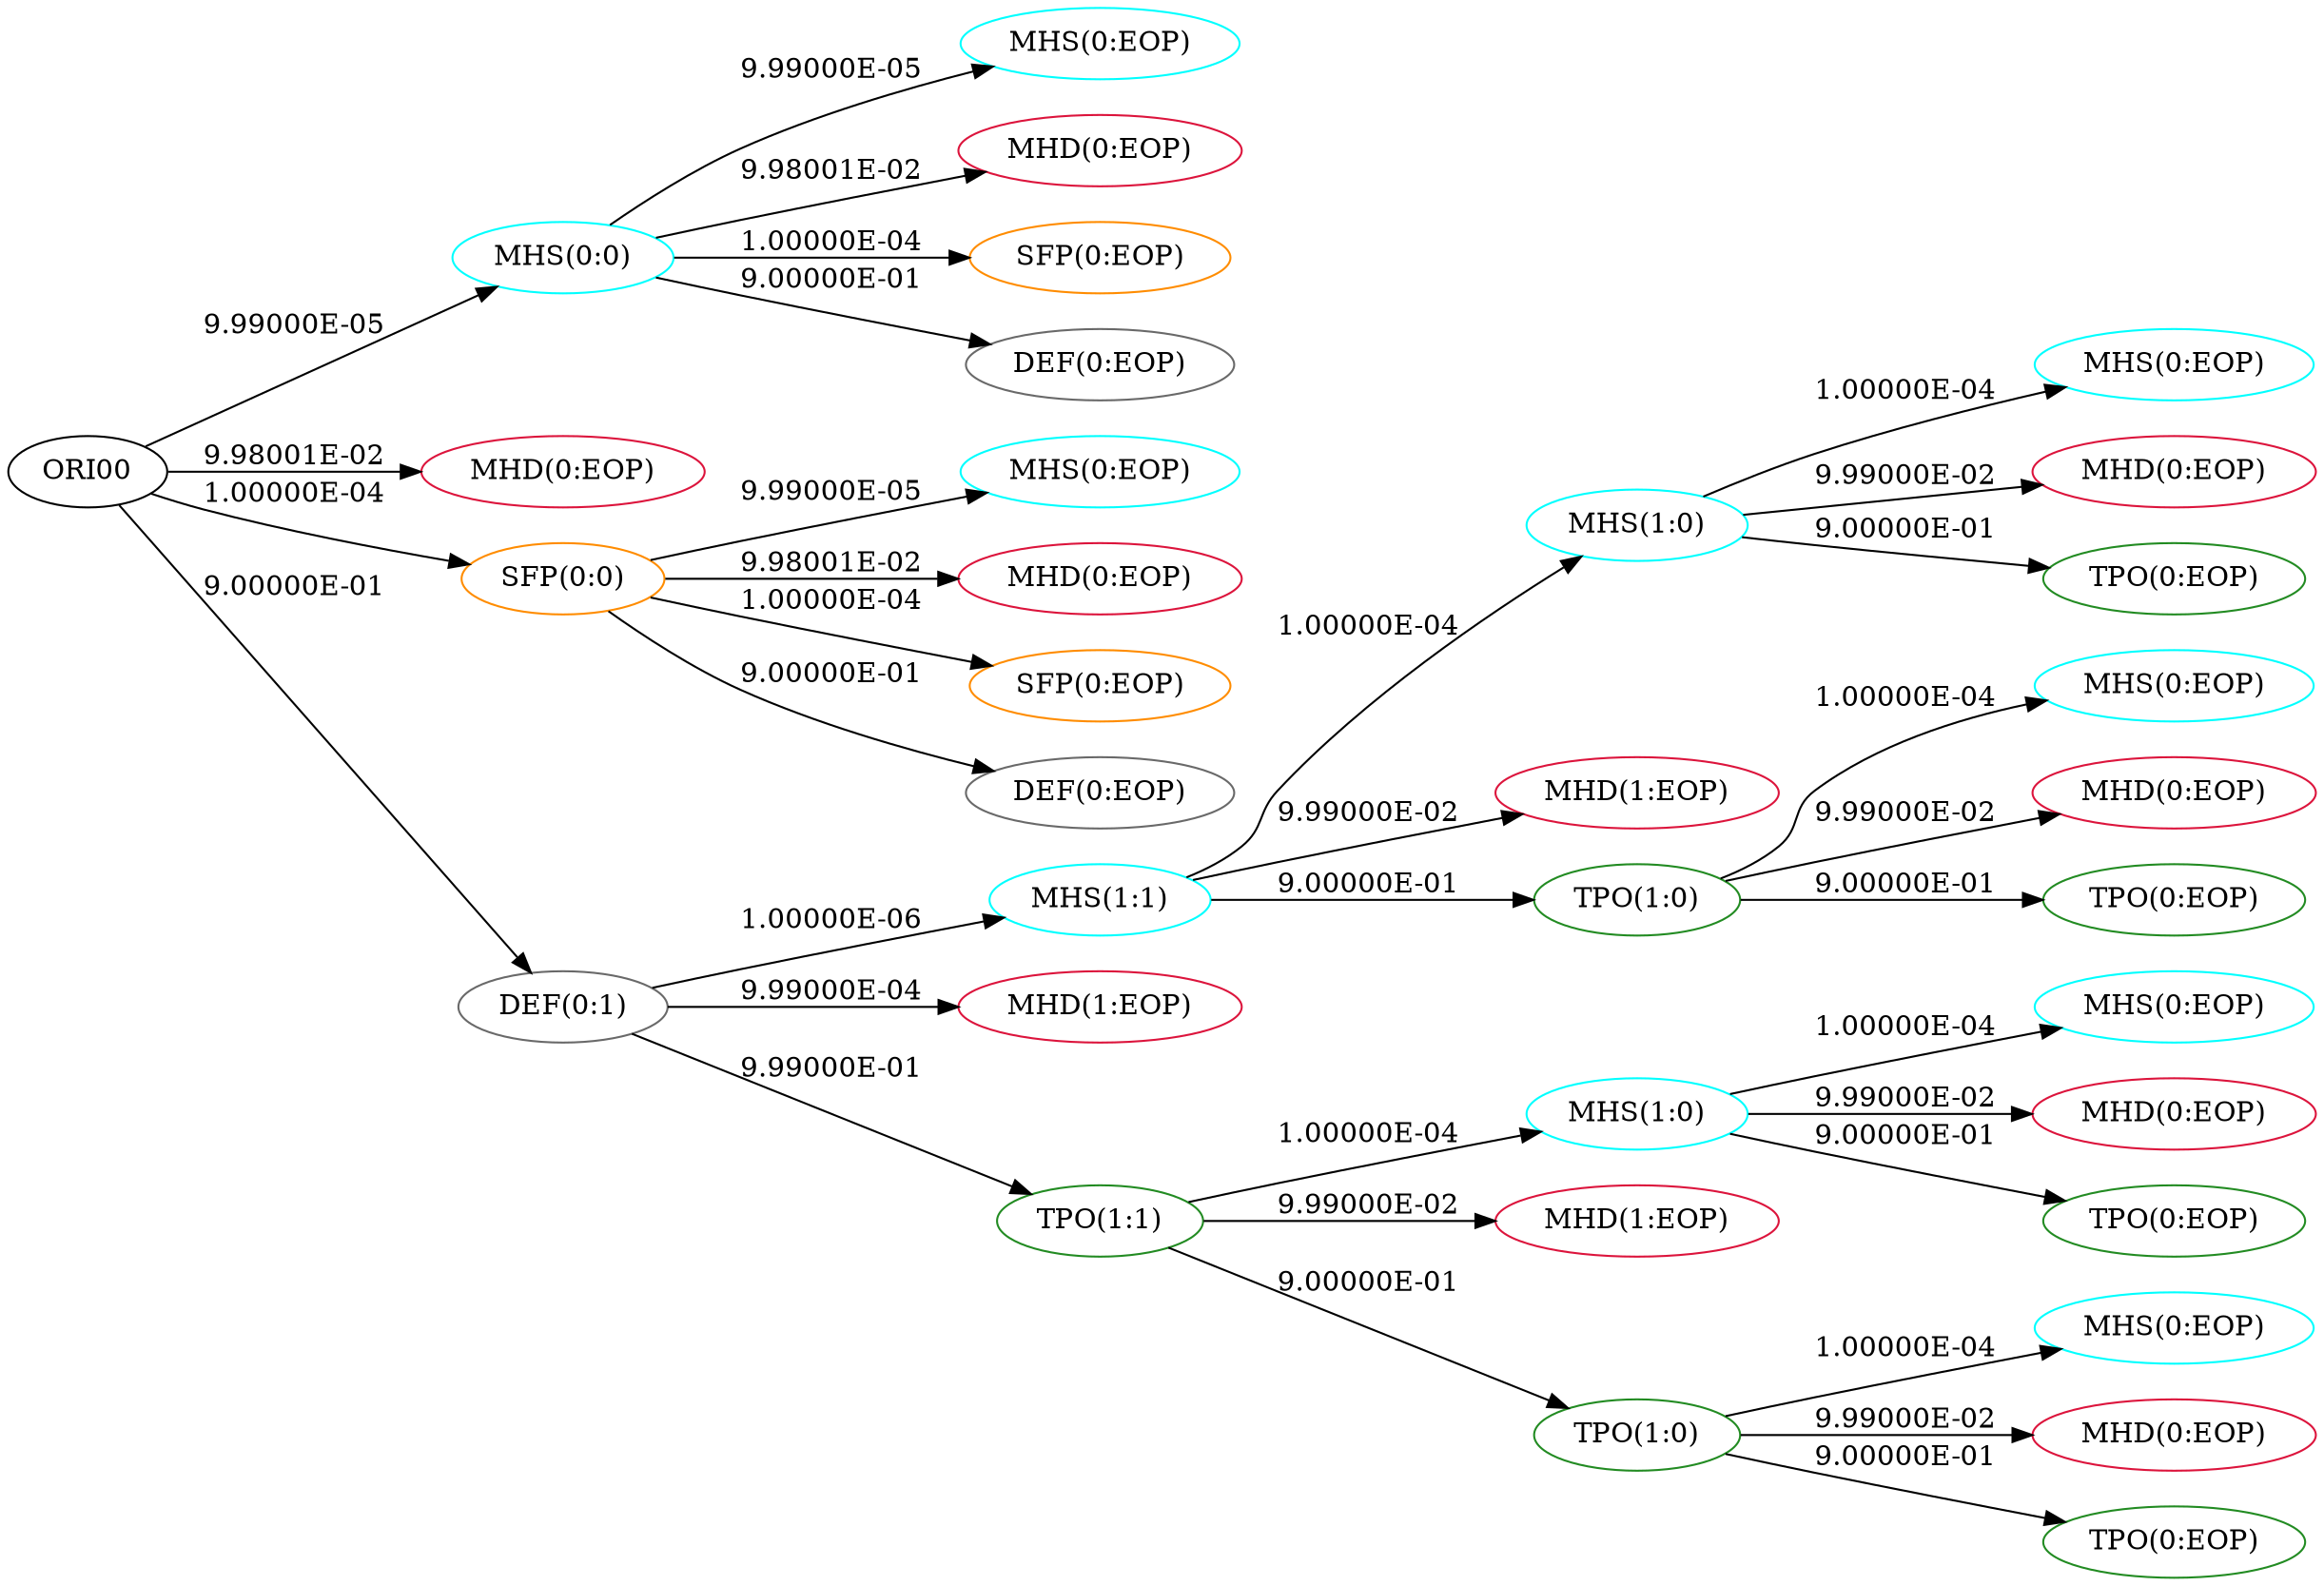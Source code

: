 digraph {
	rankdir=LR

	MHS10[label="MHS(0:0)", color=cyan];
	ORI00 -> MHS10[label ="9.99000E-05", weight="9.99000E-05"];

	MHD11[label="MHD(0:EOP)", color=crimson];
	ORI00 -> MHD11[label ="9.98001E-02", weight="9.98001E-02"];

	SFP12[label="SFP(0:0)", color=darkorange];
	ORI00 -> SFP12[label ="1.00000E-04", weight="1.00000E-04"];

	DEF14[label="DEF(0:1)", color=dimgray];
	ORI00 -> DEF14[label ="9.00000E-01", weight="9.00000E-01"];

	{rank = same; MHS10, MHD11, SFP12, DEF14 };
	MHS20[label="MHS(0:EOP)", color=cyan];
	MHS10 -> MHS20[label ="9.99000E-05", weight="9.99000E-05"];

	MHD21[label="MHD(0:EOP)", color=crimson];
	MHS10 -> MHD21[label ="9.98001E-02", weight="9.98001E-02"];

	SFP22[label="SFP(0:EOP)", color=darkorange];
	MHS10 -> SFP22[label ="1.00000E-04", weight="1.00000E-04"];

	DEF24[label="DEF(0:EOP)", color=dimgray];
	MHS10 -> DEF24[label ="9.00000E-01", weight="9.00000E-01"];

	{rank = same; MHS20, MHD21, SFP22, DEF24 };
	MHS26[label="MHS(0:EOP)", color=cyan];
	SFP12 -> MHS26[label ="9.99000E-05", weight="9.99000E-05"];

	MHD27[label="MHD(0:EOP)", color=crimson];
	SFP12 -> MHD27[label ="9.98001E-02", weight="9.98001E-02"];

	SFP28[label="SFP(0:EOP)", color=darkorange];
	SFP12 -> SFP28[label ="1.00000E-04", weight="1.00000E-04"];

	DEF210[label="DEF(0:EOP)", color=dimgray];
	SFP12 -> DEF210[label ="9.00000E-01", weight="9.00000E-01"];

	{rank = same; MHS26, MHD27, SFP28, DEF210 };
	MHS212[label="MHS(1:1)", color=cyan];
	DEF14 -> MHS212[label ="1.00000E-06", weight="1.00000E-06"];

	MHD213[label="MHD(1:EOP)", color=crimson];
	DEF14 -> MHD213[label ="9.99000E-04", weight="9.99000E-04"];

	TPO215[label="TPO(1:1)", color=forestgreen];
	DEF14 -> TPO215[label ="9.99000E-01", weight="9.99000E-01"];

	{rank = same; MHS212, MHD213, TPO215 };
	MHS330[label="MHS(1:0)", color=cyan];
	MHS212 -> MHS330[label ="1.00000E-04", weight="1.00000E-04"];

	MHD331[label="MHD(1:EOP)", color=crimson];
	MHS212 -> MHD331[label ="9.99000E-02", weight="9.99000E-02"];

	TPO333[label="TPO(1:0)", color=forestgreen];
	MHS212 -> TPO333[label ="9.00000E-01", weight="9.00000E-01"];

	{rank = same; MHS330, MHD331, TPO333 };
	MHS339[label="MHS(1:0)", color=cyan];
	TPO215 -> MHS339[label ="1.00000E-04", weight="1.00000E-04"];

	MHD340[label="MHD(1:EOP)", color=crimson];
	TPO215 -> MHD340[label ="9.99000E-02", weight="9.99000E-02"];

	TPO342[label="TPO(1:0)", color=forestgreen];
	TPO215 -> TPO342[label ="9.00000E-01", weight="9.00000E-01"];

	{rank = same; MHS339, MHD340, TPO342 };
	MHS40[label="MHS(0:EOP)", color=cyan];
	MHS330 -> MHS40[label ="1.00000E-04", weight="1.00000E-04"];

	MHD41[label="MHD(0:EOP)", color=crimson];
	MHS330 -> MHD41[label ="9.99000E-02", weight="9.99000E-02"];

	TPO43[label="TPO(0:EOP)", color=forestgreen];
	MHS330 -> TPO43[label ="9.00000E-01", weight="9.00000E-01"];

	{rank = same; MHS40, MHD41, TPO43 };
	MHS49[label="MHS(0:EOP)", color=cyan];
	TPO333 -> MHS49[label ="1.00000E-04", weight="1.00000E-04"];

	MHD410[label="MHD(0:EOP)", color=crimson];
	TPO333 -> MHD410[label ="9.99000E-02", weight="9.99000E-02"];

	TPO412[label="TPO(0:EOP)", color=forestgreen];
	TPO333 -> TPO412[label ="9.00000E-01", weight="9.00000E-01"];

	{rank = same; MHS49, MHD410, TPO412 };
	MHS415[label="MHS(0:EOP)", color=cyan];
	MHS339 -> MHS415[label ="1.00000E-04", weight="1.00000E-04"];

	MHD416[label="MHD(0:EOP)", color=crimson];
	MHS339 -> MHD416[label ="9.99000E-02", weight="9.99000E-02"];

	TPO418[label="TPO(0:EOP)", color=forestgreen];
	MHS339 -> TPO418[label ="9.00000E-01", weight="9.00000E-01"];

	{rank = same; MHS415, MHD416, TPO418 };
	MHS424[label="MHS(0:EOP)", color=cyan];
	TPO342 -> MHS424[label ="1.00000E-04", weight="1.00000E-04"];

	MHD425[label="MHD(0:EOP)", color=crimson];
	TPO342 -> MHD425[label ="9.99000E-02", weight="9.99000E-02"];

	TPO427[label="TPO(0:EOP)", color=forestgreen];
	TPO342 -> TPO427[label ="9.00000E-01", weight="9.00000E-01"];

	{rank = same; MHS424, MHD425, TPO427 };
}
